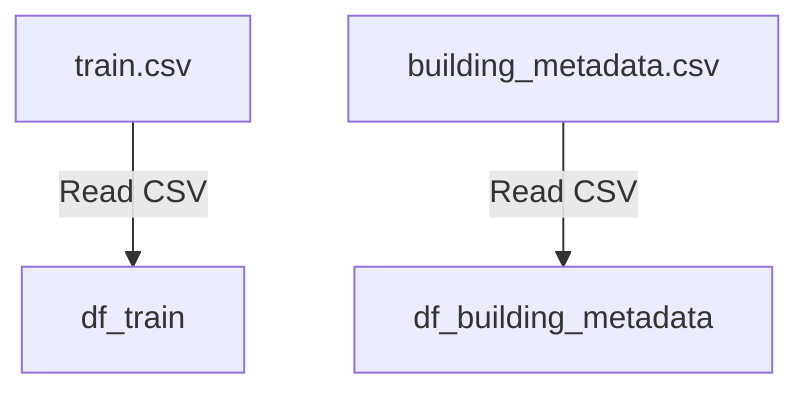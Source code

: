 flowchart TD
    A1["train.csv"] -->|Read CSV| B1["df_train"]
    A2["building_metadata.csv"] -->|Read CSV| B2["df_building_metadata"]